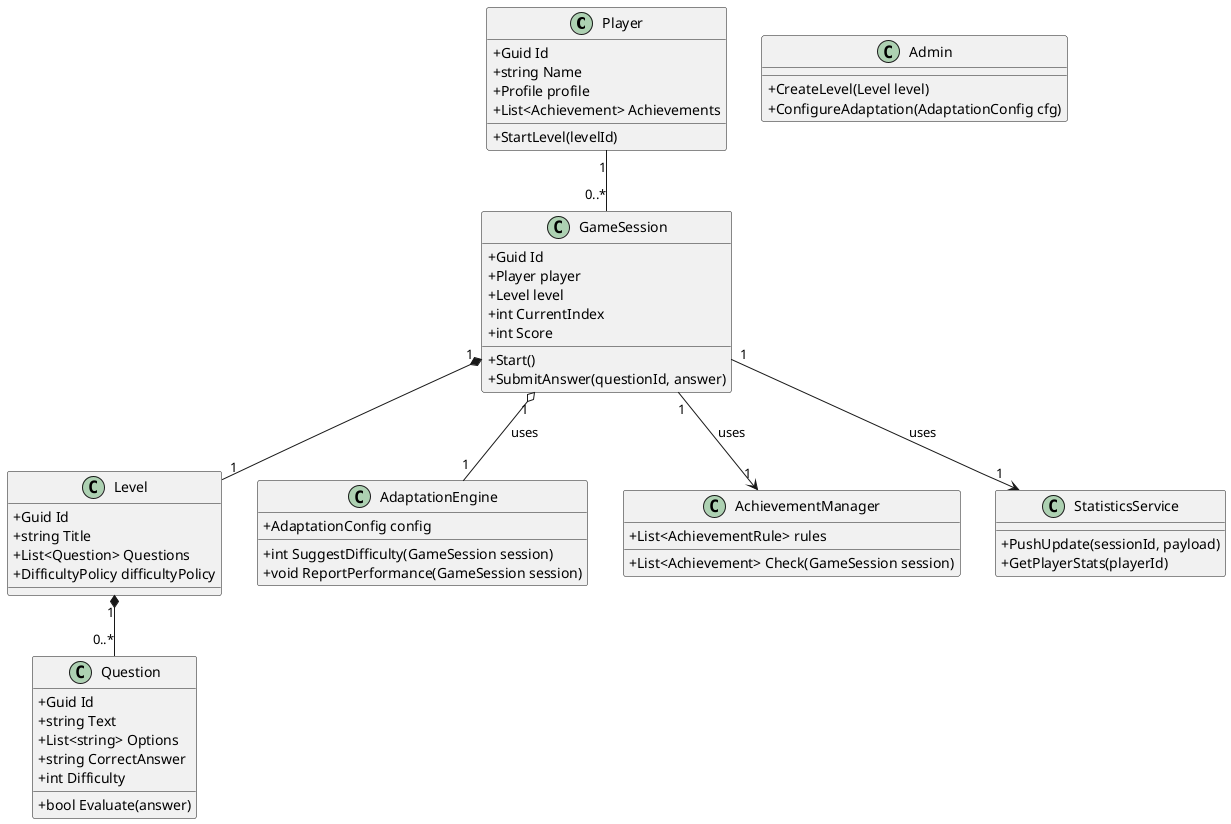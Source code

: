 @startuml
skinparam classAttributeIconSize 0

class Player {
  +Guid Id
  +string Name
  +Profile profile
  +List<Achievement> Achievements
  +StartLevel(levelId)
}

class Level {
  +Guid Id
  +string Title
  +List<Question> Questions
  +DifficultyPolicy difficultyPolicy
}

class Question {
  +Guid Id
  +string Text
  +List<string> Options
  +string CorrectAnswer
  +int Difficulty
  +bool Evaluate(answer)
}

class GameSession {
  +Guid Id
  +Player player
  +Level level
  +int CurrentIndex
  +int Score
  +Start()
  +SubmitAnswer(questionId, answer)
}

class AdaptationEngine {
  +AdaptationConfig config
  +int SuggestDifficulty(GameSession session)
  +void ReportPerformance(GameSession session)
}

class AchievementManager {
  +List<AchievementRule> rules
  +List<Achievement> Check(GameSession session)
}

class StatisticsService {
  +PushUpdate(sessionId, payload)
  +GetPlayerStats(playerId)
}

class Admin {
  +CreateLevel(Level level)
  +ConfigureAdaptation(AdaptationConfig cfg)
}

Player "1" -- "0..*" GameSession
GameSession "1" *-- "1" Level
Level "1" *-- "0..*" Question
GameSession "1" o-- "1" AdaptationEngine : uses
GameSession "1" --> "1" AchievementManager : uses
GameSession "1" --> "1" StatisticsService : uses

@enduml
